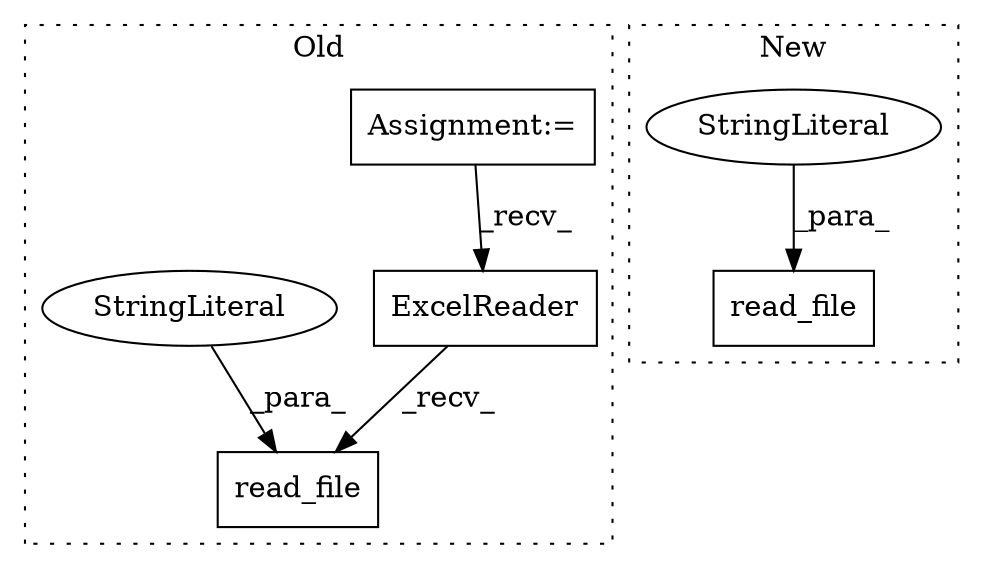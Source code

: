 digraph G {
subgraph cluster0 {
1 [label="ExcelReader" a="32" s="477" l="13" shape="box"];
4 [label="Assignment:=" a="7" s="416" l="2" shape="box"];
5 [label="read_file" a="32" s="491,527" l="10,1" shape="box"];
6 [label="StringLiteral" a="45" s="501" l="26" shape="ellipse"];
label = "Old";
style="dotted";
}
subgraph cluster1 {
2 [label="read_file" a="32" s="550,575" l="10,1" shape="box"];
3 [label="StringLiteral" a="45" s="560" l="15" shape="ellipse"];
label = "New";
style="dotted";
}
1 -> 5 [label="_recv_"];
3 -> 2 [label="_para_"];
4 -> 1 [label="_recv_"];
6 -> 5 [label="_para_"];
}